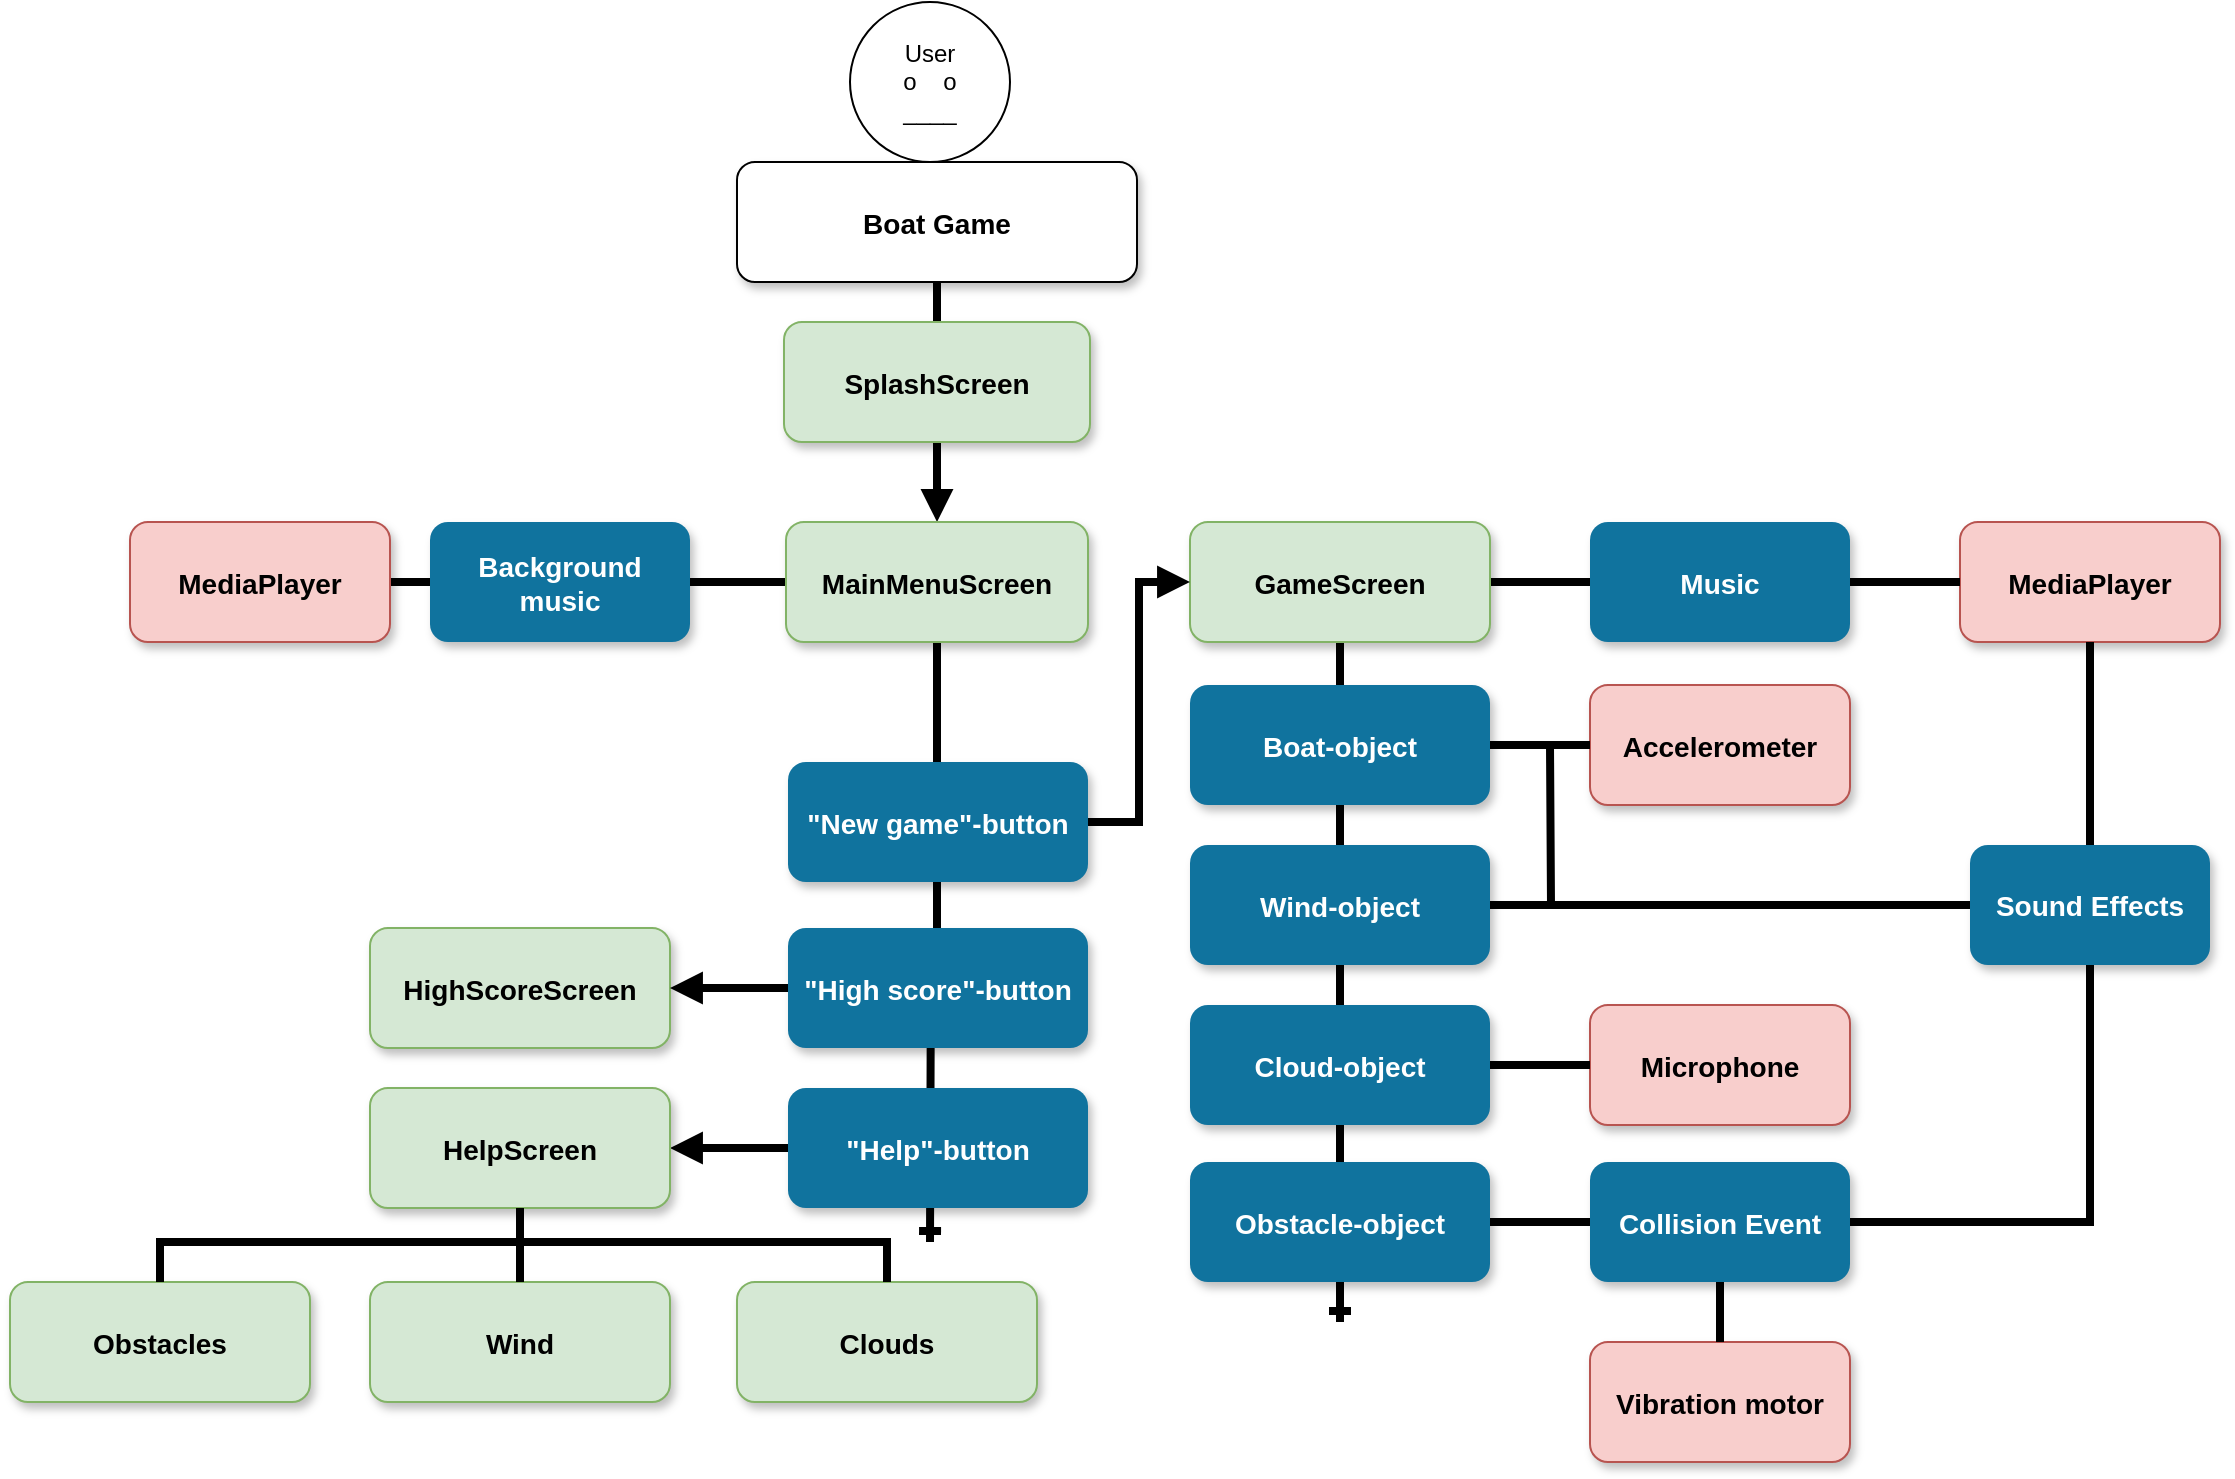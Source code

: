 <mxfile version="14.5.3" type="github">
  <diagram name="Page-1" id="97916047-d0de-89f5-080d-49f4d83e522f">
    <mxGraphModel dx="1422" dy="762" grid="1" gridSize="10" guides="1" tooltips="1" connect="1" arrows="1" fold="1" page="1" pageScale="1.5" pageWidth="1169" pageHeight="827" background="#ffffff" math="0" shadow="0">
      <root>
        <mxCell id="0" />
        <mxCell id="1" parent="0" />
        <mxCell id="8lZQhX_pppA29eRnyldA-48" style="edgeStyle=orthogonalEdgeStyle;rounded=0;orthogonalLoop=1;jettySize=auto;html=1;startArrow=none;startFill=0;endArrow=block;endFill=1;strokeColor=#000000;strokeWidth=4;" parent="1" source="2" target="8" edge="1">
          <mxGeometry relative="1" as="geometry" />
        </mxCell>
        <mxCell id="2" value="Boat Game" style="rounded=1;shadow=1;fontStyle=1;fontSize=14;" parent="1" vertex="1">
          <mxGeometry x="683.5" y="290" width="200" height="60" as="geometry" />
        </mxCell>
        <mxCell id="FlzDdTIYDwTQuT3IRI-G-64" style="edgeStyle=orthogonalEdgeStyle;rounded=0;orthogonalLoop=1;jettySize=auto;html=1;endArrow=none;endFill=0;strokeWidth=4;" parent="1" source="8" target="FlzDdTIYDwTQuT3IRI-G-63" edge="1">
          <mxGeometry relative="1" as="geometry" />
        </mxCell>
        <mxCell id="jqsr4mylxPur5wkSGg6a-51" style="edgeStyle=orthogonalEdgeStyle;rounded=0;orthogonalLoop=1;jettySize=auto;html=1;endArrow=ERone;endFill=0;strokeWidth=4;" parent="1" source="8" edge="1">
          <mxGeometry relative="1" as="geometry">
            <mxPoint x="780" y="830" as="targetPoint" />
          </mxGeometry>
        </mxCell>
        <mxCell id="8" value="MainMenuScreen" style="rounded=1;shadow=1;fontStyle=1;fontSize=14;fillColor=#d5e8d4;strokeColor=#82b366;" parent="1" vertex="1">
          <mxGeometry x="708" y="470" width="151" height="60" as="geometry" />
        </mxCell>
        <mxCell id="jqsr4mylxPur5wkSGg6a-45" style="edgeStyle=orthogonalEdgeStyle;rounded=0;orthogonalLoop=1;jettySize=auto;html=1;entryX=1;entryY=0.5;entryDx=0;entryDy=0;endArrow=block;endFill=1;strokeWidth=4;" parent="1" source="11" target="jqsr4mylxPur5wkSGg6a-43" edge="1">
          <mxGeometry relative="1" as="geometry" />
        </mxCell>
        <mxCell id="FlzDdTIYDwTQuT3IRI-G-62" value="&lt;div&gt;User&lt;br&gt;&lt;/div&gt;&lt;div&gt;o&amp;nbsp; &amp;nbsp; o&lt;br&gt;&lt;/div&gt;&lt;div&gt;____&lt;br&gt;&lt;/div&gt;" style="ellipse;whiteSpace=wrap;html=1;aspect=fixed;" parent="1" vertex="1">
          <mxGeometry x="740" y="210" width="80" height="80" as="geometry" />
        </mxCell>
        <mxCell id="FlzDdTIYDwTQuT3IRI-G-67" value="" style="edgeStyle=orthogonalEdgeStyle;rounded=0;orthogonalLoop=1;jettySize=auto;html=1;endArrow=none;endFill=0;strokeWidth=4;" parent="1" source="FlzDdTIYDwTQuT3IRI-G-63" target="FlzDdTIYDwTQuT3IRI-G-66" edge="1">
          <mxGeometry relative="1" as="geometry" />
        </mxCell>
        <mxCell id="FlzDdTIYDwTQuT3IRI-G-63" value="Background &#xa;music" style="rounded=1;fillColor=#10739E;strokeColor=none;shadow=1;gradientColor=none;fontStyle=1;fontColor=#FFFFFF;fontSize=14;" parent="1" vertex="1">
          <mxGeometry x="530" y="470" width="130" height="60" as="geometry" />
        </mxCell>
        <mxCell id="FlzDdTIYDwTQuT3IRI-G-66" value="MediaPlayer" style="rounded=1;fillColor=#f8cecc;strokeColor=#b85450;shadow=1;fontStyle=1;fontSize=14;" parent="1" vertex="1">
          <mxGeometry x="380" y="470" width="130" height="60" as="geometry" />
        </mxCell>
        <mxCell id="jqsr4mylxPur5wkSGg6a-40" value="" style="edgeStyle=orthogonalEdgeStyle;rounded=0;orthogonalLoop=1;jettySize=auto;html=1;strokeWidth=4;endArrow=none;endFill=0;" parent="1" source="FlzDdTIYDwTQuT3IRI-G-68" target="jqsr4mylxPur5wkSGg6a-39" edge="1">
          <mxGeometry relative="1" as="geometry" />
        </mxCell>
        <mxCell id="jqsr4mylxPur5wkSGg6a-61" style="edgeStyle=orthogonalEdgeStyle;rounded=0;orthogonalLoop=1;jettySize=auto;html=1;endArrow=ERone;endFill=0;strokeWidth=4;" parent="1" source="FlzDdTIYDwTQuT3IRI-G-68" edge="1">
          <mxGeometry relative="1" as="geometry">
            <mxPoint x="985" y="870" as="targetPoint" />
          </mxGeometry>
        </mxCell>
        <mxCell id="FlzDdTIYDwTQuT3IRI-G-68" value="GameScreen" style="rounded=1;fillColor=#d5e8d4;strokeColor=#82b366;shadow=1;fontStyle=1;fontSize=14;" parent="1" vertex="1">
          <mxGeometry x="910" y="470" width="150" height="60" as="geometry" />
        </mxCell>
        <mxCell id="8lZQhX_pppA29eRnyldA-38" value="Accelerometer" style="rounded=1;fillColor=#f8cecc;strokeColor=#b85450;shadow=1;fontStyle=1;fontSize=14;" parent="1" vertex="1">
          <mxGeometry x="1110" y="551.5" width="130" height="60" as="geometry" />
        </mxCell>
        <mxCell id="8lZQhX_pppA29eRnyldA-46" style="edgeStyle=orthogonalEdgeStyle;rounded=0;orthogonalLoop=1;jettySize=auto;html=1;startArrow=none;startFill=0;endArrow=none;endFill=0;strokeColor=#000000;strokeWidth=4;" parent="1" source="8lZQhX_pppA29eRnyldA-43" target="8lZQhX_pppA29eRnyldA-38" edge="1">
          <mxGeometry relative="1" as="geometry" />
        </mxCell>
        <mxCell id="2mqTTCtxisO7fK9cdNAc-38" value="SplashScreen" style="rounded=1;shadow=1;fontStyle=1;fontSize=14;fillColor=#d5e8d4;strokeColor=#82b366;" parent="1" vertex="1">
          <mxGeometry x="707" y="370" width="153" height="60" as="geometry" />
        </mxCell>
        <mxCell id="2mqTTCtxisO7fK9cdNAc-44" value="Microphone" style="rounded=1;fillColor=#f8cecc;strokeColor=#b85450;shadow=1;fontStyle=1;fontSize=14;" parent="1" vertex="1">
          <mxGeometry x="1110" y="711.5" width="130" height="60" as="geometry" />
        </mxCell>
        <mxCell id="jqsr4mylxPur5wkSGg6a-38" value="MediaPlayer" style="rounded=1;fillColor=#f8cecc;strokeColor=#b85450;shadow=1;fontStyle=1;fontSize=14;" parent="1" vertex="1">
          <mxGeometry x="1295" y="470" width="130" height="60" as="geometry" />
        </mxCell>
        <mxCell id="jqsr4mylxPur5wkSGg6a-41" value="" style="edgeStyle=orthogonalEdgeStyle;rounded=0;orthogonalLoop=1;jettySize=auto;html=1;endArrow=none;endFill=0;strokeWidth=4;" parent="1" source="jqsr4mylxPur5wkSGg6a-39" target="jqsr4mylxPur5wkSGg6a-38" edge="1">
          <mxGeometry relative="1" as="geometry" />
        </mxCell>
        <mxCell id="jqsr4mylxPur5wkSGg6a-39" value="Music" style="rounded=1;fillColor=#10739E;strokeColor=none;shadow=1;gradientColor=none;fontStyle=1;fontColor=#FFFFFF;fontSize=14;" parent="1" vertex="1">
          <mxGeometry x="1110" y="470" width="130" height="60" as="geometry" />
        </mxCell>
        <mxCell id="jqsr4mylxPur5wkSGg6a-42" value="HighScoreScreen" style="rounded=1;shadow=1;fontStyle=1;fontSize=14;fillColor=#d5e8d4;strokeColor=#82b366;" parent="1" vertex="1">
          <mxGeometry x="500" y="673" width="150" height="60" as="geometry" />
        </mxCell>
        <mxCell id="jqsr4mylxPur5wkSGg6a-43" value="HelpScreen" style="rounded=1;shadow=1;fontStyle=1;fontSize=14;fillColor=#d5e8d4;strokeColor=#82b366;" parent="1" vertex="1">
          <mxGeometry x="500" y="753" width="150" height="60" as="geometry" />
        </mxCell>
        <mxCell id="jqsr4mylxPur5wkSGg6a-49" style="edgeStyle=orthogonalEdgeStyle;rounded=0;orthogonalLoop=1;jettySize=auto;html=1;entryX=1;entryY=0.5;entryDx=0;entryDy=0;endArrow=block;endFill=1;strokeWidth=4;" parent="1" source="12" target="jqsr4mylxPur5wkSGg6a-42" edge="1">
          <mxGeometry relative="1" as="geometry" />
        </mxCell>
        <mxCell id="12" value="&quot;High score&quot;-button" style="rounded=1;fillColor=#10739E;strokeColor=none;shadow=1;gradientColor=none;fontStyle=1;fontColor=#FFFFFF;fontSize=14;" parent="1" vertex="1">
          <mxGeometry x="709" y="673" width="150" height="60" as="geometry" />
        </mxCell>
        <mxCell id="jqsr4mylxPur5wkSGg6a-52" style="edgeStyle=orthogonalEdgeStyle;rounded=0;orthogonalLoop=1;jettySize=auto;html=1;entryX=0;entryY=0.5;entryDx=0;entryDy=0;endArrow=block;endFill=1;strokeWidth=4;" parent="1" source="9" target="FlzDdTIYDwTQuT3IRI-G-68" edge="1">
          <mxGeometry relative="1" as="geometry" />
        </mxCell>
        <mxCell id="9" value="&quot;New game&quot;-button" style="rounded=1;fillColor=#10739E;strokeColor=none;shadow=1;gradientColor=none;fontStyle=1;fontColor=#FFFFFF;fontSize=14;" parent="1" vertex="1">
          <mxGeometry x="709" y="590" width="150" height="60" as="geometry" />
        </mxCell>
        <mxCell id="11" value="&quot;Help&quot;-button" style="rounded=1;fillColor=#10739E;strokeColor=none;shadow=1;gradientColor=none;fontStyle=1;fontColor=#FFFFFF;fontSize=14;" parent="1" vertex="1">
          <mxGeometry x="709" y="753" width="150" height="60" as="geometry" />
        </mxCell>
        <mxCell id="8lZQhX_pppA29eRnyldA-43" value="Boat-object" style="rounded=1;fillColor=#10739E;strokeColor=none;shadow=1;gradientColor=none;fontStyle=1;fontColor=#FFFFFF;fontSize=14;" parent="1" vertex="1">
          <mxGeometry x="910" y="551.5" width="150" height="60" as="geometry" />
        </mxCell>
        <mxCell id="jqsr4mylxPur5wkSGg6a-60" style="edgeStyle=orthogonalEdgeStyle;rounded=0;orthogonalLoop=1;jettySize=auto;html=1;endArrow=none;endFill=0;strokeWidth=4;" parent="1" source="2mqTTCtxisO7fK9cdNAc-40" edge="1">
          <mxGeometry relative="1" as="geometry">
            <mxPoint x="1090" y="581.5" as="targetPoint" />
          </mxGeometry>
        </mxCell>
        <mxCell id="maAB7SlSilT02ov1gBR1-13" style="edgeStyle=orthogonalEdgeStyle;rounded=0;orthogonalLoop=1;jettySize=auto;html=1;entryX=0;entryY=0.5;entryDx=0;entryDy=0;strokeWidth=4;endArrow=none;endFill=0;" edge="1" parent="1" source="2mqTTCtxisO7fK9cdNAc-40" target="maAB7SlSilT02ov1gBR1-12">
          <mxGeometry relative="1" as="geometry" />
        </mxCell>
        <mxCell id="2mqTTCtxisO7fK9cdNAc-40" value="Wind-object" style="rounded=1;fillColor=#10739E;strokeColor=none;shadow=1;gradientColor=none;fontStyle=1;fontColor=#FFFFFF;fontSize=14;" parent="1" vertex="1">
          <mxGeometry x="910" y="631.5" width="150" height="60" as="geometry" />
        </mxCell>
        <mxCell id="maAB7SlSilT02ov1gBR1-16" style="edgeStyle=orthogonalEdgeStyle;rounded=0;orthogonalLoop=1;jettySize=auto;html=1;entryX=0;entryY=0.5;entryDx=0;entryDy=0;endArrow=none;endFill=0;strokeWidth=4;" edge="1" parent="1" source="2mqTTCtxisO7fK9cdNAc-39" target="ph8JAAxpyK0PHBUiDMfw-16">
          <mxGeometry relative="1" as="geometry" />
        </mxCell>
        <mxCell id="2mqTTCtxisO7fK9cdNAc-39" value="Obstacle-object" style="rounded=1;fillColor=#10739E;strokeColor=none;shadow=1;gradientColor=none;fontStyle=1;fontColor=#FFFFFF;fontSize=14;" parent="1" vertex="1">
          <mxGeometry x="910" y="790" width="150" height="60" as="geometry" />
        </mxCell>
        <mxCell id="jqsr4mylxPur5wkSGg6a-62" style="edgeStyle=orthogonalEdgeStyle;rounded=0;orthogonalLoop=1;jettySize=auto;html=1;endArrow=none;endFill=0;strokeWidth=4;" parent="1" source="jqsr4mylxPur5wkSGg6a-56" target="2mqTTCtxisO7fK9cdNAc-44" edge="1">
          <mxGeometry relative="1" as="geometry" />
        </mxCell>
        <mxCell id="jqsr4mylxPur5wkSGg6a-56" value="Cloud-object" style="rounded=1;fillColor=#10739E;strokeColor=none;shadow=1;gradientColor=none;fontStyle=1;fontColor=#FFFFFF;fontSize=14;" parent="1" vertex="1">
          <mxGeometry x="910" y="711.5" width="150" height="60" as="geometry" />
        </mxCell>
        <mxCell id="ph8JAAxpyK0PHBUiDMfw-15" value="Vibration motor" style="rounded=1;fillColor=#f8cecc;strokeColor=#b85450;shadow=1;fontStyle=1;fontSize=14;" vertex="1" parent="1">
          <mxGeometry x="1110" y="880" width="130" height="60" as="geometry" />
        </mxCell>
        <mxCell id="maAB7SlSilT02ov1gBR1-14" style="edgeStyle=orthogonalEdgeStyle;rounded=0;orthogonalLoop=1;jettySize=auto;html=1;entryX=0.5;entryY=1;entryDx=0;entryDy=0;endArrow=none;endFill=0;strokeWidth=4;" edge="1" parent="1" source="ph8JAAxpyK0PHBUiDMfw-16" target="maAB7SlSilT02ov1gBR1-12">
          <mxGeometry relative="1" as="geometry">
            <Array as="points">
              <mxPoint x="1360" y="820" />
            </Array>
          </mxGeometry>
        </mxCell>
        <mxCell id="maAB7SlSilT02ov1gBR1-17" style="edgeStyle=orthogonalEdgeStyle;rounded=0;orthogonalLoop=1;jettySize=auto;html=1;entryX=0.5;entryY=0;entryDx=0;entryDy=0;endArrow=none;endFill=0;strokeWidth=4;" edge="1" parent="1" source="ph8JAAxpyK0PHBUiDMfw-16" target="ph8JAAxpyK0PHBUiDMfw-15">
          <mxGeometry relative="1" as="geometry" />
        </mxCell>
        <mxCell id="ph8JAAxpyK0PHBUiDMfw-16" value="Collision Event" style="rounded=1;fillColor=#10739E;strokeColor=none;shadow=1;gradientColor=none;fontStyle=1;fontColor=#FFFFFF;fontSize=14;" vertex="1" parent="1">
          <mxGeometry x="1110" y="790" width="130" height="60" as="geometry" />
        </mxCell>
        <mxCell id="maAB7SlSilT02ov1gBR1-15" style="edgeStyle=orthogonalEdgeStyle;rounded=0;orthogonalLoop=1;jettySize=auto;html=1;entryX=0.5;entryY=1;entryDx=0;entryDy=0;endArrow=none;endFill=0;strokeWidth=4;" edge="1" parent="1" source="maAB7SlSilT02ov1gBR1-12" target="jqsr4mylxPur5wkSGg6a-38">
          <mxGeometry relative="1" as="geometry" />
        </mxCell>
        <mxCell id="maAB7SlSilT02ov1gBR1-12" value="Sound Effects" style="whiteSpace=wrap;html=1;rounded=1;shadow=1;fontSize=14;fontColor=#FFFFFF;fontStyle=1;strokeColor=none;fillColor=#10739E;" vertex="1" parent="1">
          <mxGeometry x="1300" y="631.5" width="120" height="60" as="geometry" />
        </mxCell>
        <mxCell id="ph8JAAxpyK0PHBUiDMfw-27" value="Wind" style="rounded=1;shadow=1;fontStyle=1;fontSize=14;fillColor=#d5e8d4;strokeColor=#82b366;" vertex="1" parent="1">
          <mxGeometry x="500" y="850" width="150" height="60" as="geometry" />
        </mxCell>
        <mxCell id="ph8JAAxpyK0PHBUiDMfw-28" value="Clouds" style="rounded=1;shadow=1;fontStyle=1;fontSize=14;fillColor=#d5e8d4;strokeColor=#82b366;" vertex="1" parent="1">
          <mxGeometry x="683.5" y="850" width="150" height="60" as="geometry" />
        </mxCell>
        <mxCell id="ph8JAAxpyK0PHBUiDMfw-29" value="Obstacles" style="rounded=1;shadow=1;fontStyle=1;fontSize=14;fillColor=#d5e8d4;strokeColor=#82b366;" vertex="1" parent="1">
          <mxGeometry x="320" y="850" width="150" height="60" as="geometry" />
        </mxCell>
        <mxCell id="ph8JAAxpyK0PHBUiDMfw-30" style="edgeStyle=orthogonalEdgeStyle;rounded=0;orthogonalLoop=1;jettySize=auto;html=1;endArrow=none;endFill=0;strokeWidth=4;entryX=0.5;entryY=0;entryDx=0;entryDy=0;exitX=0.5;exitY=1;exitDx=0;exitDy=0;" edge="1" parent="1" source="jqsr4mylxPur5wkSGg6a-43" target="ph8JAAxpyK0PHBUiDMfw-29">
          <mxGeometry relative="1" as="geometry">
            <mxPoint x="469" y="830" as="sourcePoint" />
            <mxPoint x="421" y="830" as="targetPoint" />
            <Array as="points">
              <mxPoint x="575" y="830" />
              <mxPoint x="395" y="830" />
            </Array>
          </mxGeometry>
        </mxCell>
        <mxCell id="ph8JAAxpyK0PHBUiDMfw-31" style="edgeStyle=orthogonalEdgeStyle;rounded=0;orthogonalLoop=1;jettySize=auto;html=1;endArrow=none;endFill=0;strokeWidth=4;entryX=0.5;entryY=1;entryDx=0;entryDy=0;exitX=0.5;exitY=0;exitDx=0;exitDy=0;" edge="1" parent="1" source="ph8JAAxpyK0PHBUiDMfw-27" target="jqsr4mylxPur5wkSGg6a-43">
          <mxGeometry relative="1" as="geometry">
            <mxPoint x="648" y="830" as="sourcePoint" />
            <mxPoint x="600" y="830" as="targetPoint" />
            <Array as="points">
              <mxPoint x="575" y="830" />
              <mxPoint x="575" y="830" />
            </Array>
          </mxGeometry>
        </mxCell>
        <mxCell id="ph8JAAxpyK0PHBUiDMfw-32" style="edgeStyle=orthogonalEdgeStyle;rounded=0;orthogonalLoop=1;jettySize=auto;html=1;endArrow=none;endFill=0;strokeWidth=4;exitX=0.5;exitY=0;exitDx=0;exitDy=0;" edge="1" parent="1" source="ph8JAAxpyK0PHBUiDMfw-28">
          <mxGeometry relative="1" as="geometry">
            <mxPoint x="619" y="830" as="sourcePoint" />
            <mxPoint x="571" y="830" as="targetPoint" />
            <Array as="points">
              <mxPoint x="759" y="830" />
            </Array>
          </mxGeometry>
        </mxCell>
      </root>
    </mxGraphModel>
  </diagram>
</mxfile>
